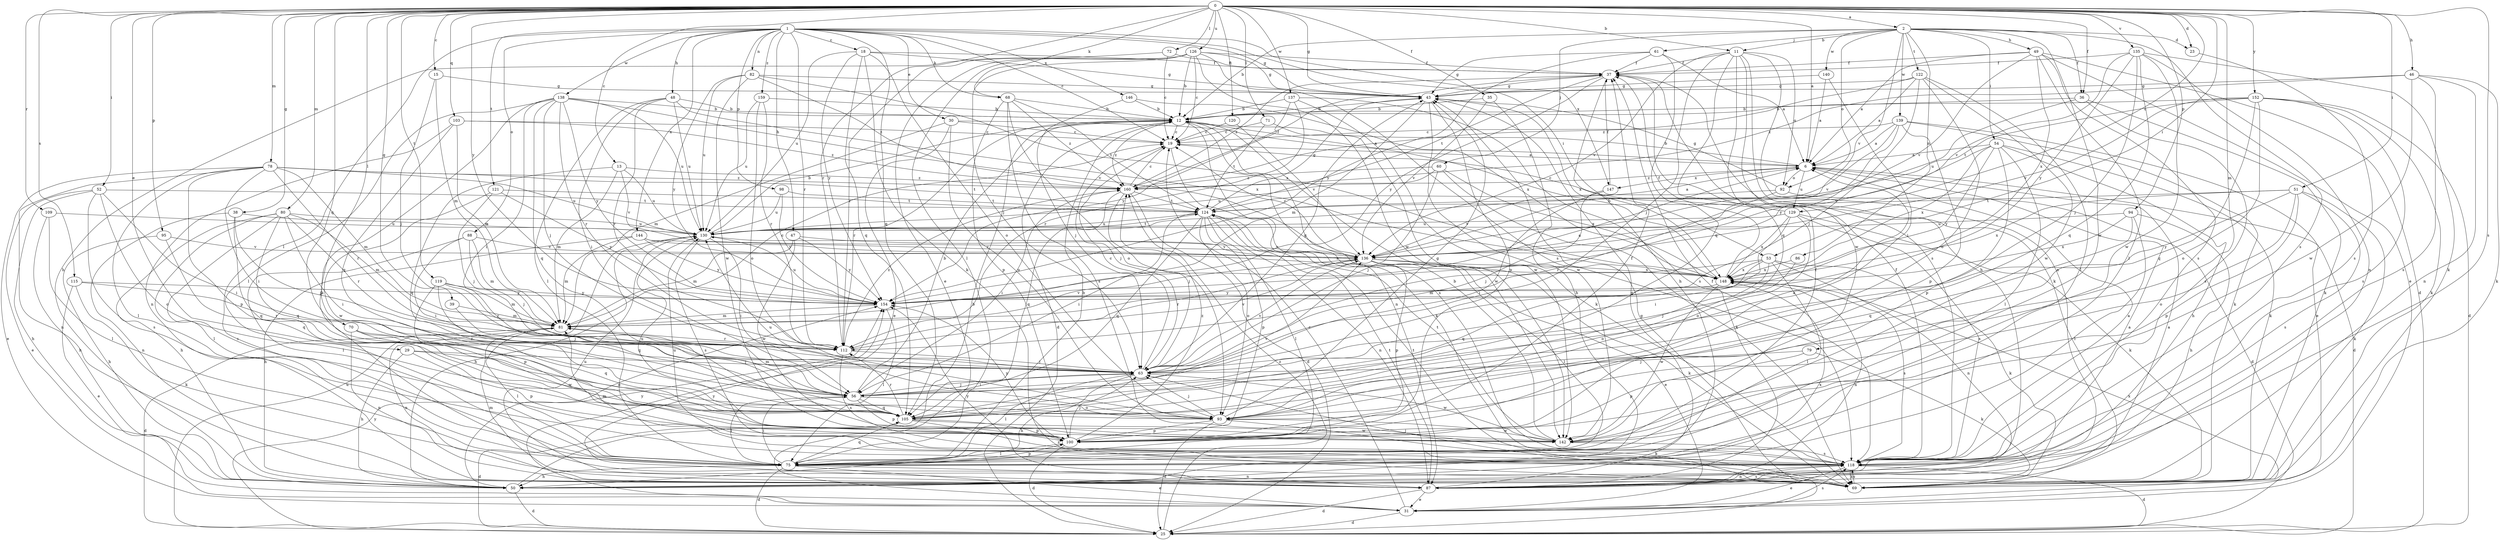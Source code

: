 strict digraph  {
0;
1;
2;
6;
11;
12;
13;
15;
18;
19;
23;
25;
29;
30;
31;
35;
36;
37;
38;
39;
43;
46;
47;
48;
49;
50;
51;
52;
53;
54;
56;
60;
61;
63;
68;
69;
70;
71;
72;
75;
78;
79;
80;
81;
82;
86;
87;
88;
92;
93;
94;
95;
98;
100;
103;
105;
109;
112;
115;
118;
119;
120;
121;
122;
124;
126;
129;
130;
135;
136;
137;
138;
139;
140;
142;
144;
146;
147;
148;
152;
154;
159;
160;
0 -> 2  [label=a];
0 -> 6  [label=a];
0 -> 11  [label=b];
0 -> 13  [label=c];
0 -> 15  [label=c];
0 -> 23  [label=d];
0 -> 29  [label=e];
0 -> 35  [label=f];
0 -> 36  [label=f];
0 -> 38  [label=g];
0 -> 39  [label=g];
0 -> 43  [label=g];
0 -> 46  [label=h];
0 -> 51  [label=i];
0 -> 52  [label=i];
0 -> 53  [label=i];
0 -> 68  [label=k];
0 -> 70  [label=l];
0 -> 71  [label=l];
0 -> 72  [label=l];
0 -> 78  [label=m];
0 -> 79  [label=m];
0 -> 80  [label=m];
0 -> 94  [label=p];
0 -> 95  [label=p];
0 -> 103  [label=q];
0 -> 105  [label=q];
0 -> 109  [label=r];
0 -> 112  [label=r];
0 -> 115  [label=s];
0 -> 118  [label=s];
0 -> 119  [label=t];
0 -> 120  [label=t];
0 -> 126  [label=u];
0 -> 129  [label=u];
0 -> 135  [label=v];
0 -> 137  [label=w];
0 -> 152  [label=y];
0 -> 154  [label=y];
1 -> 18  [label=c];
1 -> 19  [label=c];
1 -> 30  [label=e];
1 -> 43  [label=g];
1 -> 47  [label=h];
1 -> 48  [label=h];
1 -> 53  [label=i];
1 -> 68  [label=k];
1 -> 75  [label=l];
1 -> 82  [label=n];
1 -> 88  [label=o];
1 -> 98  [label=p];
1 -> 105  [label=q];
1 -> 112  [label=r];
1 -> 121  [label=t];
1 -> 138  [label=w];
1 -> 144  [label=x];
1 -> 146  [label=x];
1 -> 147  [label=x];
1 -> 159  [label=z];
2 -> 11  [label=b];
2 -> 12  [label=b];
2 -> 23  [label=d];
2 -> 36  [label=f];
2 -> 49  [label=h];
2 -> 54  [label=i];
2 -> 60  [label=j];
2 -> 61  [label=j];
2 -> 86  [label=n];
2 -> 92  [label=o];
2 -> 118  [label=s];
2 -> 122  [label=t];
2 -> 136  [label=v];
2 -> 139  [label=w];
2 -> 140  [label=w];
2 -> 142  [label=w];
6 -> 12  [label=b];
6 -> 25  [label=d];
6 -> 92  [label=o];
6 -> 129  [label=u];
6 -> 147  [label=x];
6 -> 160  [label=z];
11 -> 37  [label=f];
11 -> 50  [label=h];
11 -> 63  [label=j];
11 -> 87  [label=n];
11 -> 92  [label=o];
11 -> 105  [label=q];
11 -> 118  [label=s];
11 -> 136  [label=v];
11 -> 142  [label=w];
12 -> 19  [label=c];
12 -> 25  [label=d];
12 -> 87  [label=n];
12 -> 112  [label=r];
12 -> 118  [label=s];
12 -> 142  [label=w];
12 -> 160  [label=z];
13 -> 81  [label=m];
13 -> 105  [label=q];
13 -> 130  [label=u];
13 -> 136  [label=v];
13 -> 160  [label=z];
15 -> 43  [label=g];
15 -> 63  [label=j];
15 -> 81  [label=m];
18 -> 37  [label=f];
18 -> 43  [label=g];
18 -> 69  [label=k];
18 -> 93  [label=o];
18 -> 105  [label=q];
18 -> 130  [label=u];
18 -> 154  [label=y];
19 -> 6  [label=a];
19 -> 63  [label=j];
19 -> 69  [label=k];
23 -> 118  [label=s];
25 -> 43  [label=g];
25 -> 130  [label=u];
25 -> 154  [label=y];
25 -> 160  [label=z];
29 -> 50  [label=h];
29 -> 63  [label=j];
29 -> 93  [label=o];
29 -> 100  [label=p];
30 -> 6  [label=a];
30 -> 19  [label=c];
30 -> 31  [label=e];
30 -> 81  [label=m];
30 -> 93  [label=o];
31 -> 19  [label=c];
31 -> 25  [label=d];
31 -> 118  [label=s];
31 -> 148  [label=x];
35 -> 12  [label=b];
35 -> 136  [label=v];
35 -> 142  [label=w];
36 -> 12  [label=b];
36 -> 69  [label=k];
36 -> 118  [label=s];
36 -> 130  [label=u];
37 -> 43  [label=g];
37 -> 50  [label=h];
37 -> 69  [label=k];
37 -> 124  [label=t];
37 -> 154  [label=y];
37 -> 160  [label=z];
38 -> 63  [label=j];
38 -> 87  [label=n];
38 -> 105  [label=q];
38 -> 130  [label=u];
39 -> 63  [label=j];
39 -> 81  [label=m];
43 -> 12  [label=b];
43 -> 50  [label=h];
43 -> 81  [label=m];
43 -> 100  [label=p];
43 -> 148  [label=x];
46 -> 43  [label=g];
46 -> 69  [label=k];
46 -> 87  [label=n];
46 -> 118  [label=s];
46 -> 142  [label=w];
46 -> 160  [label=z];
47 -> 81  [label=m];
47 -> 136  [label=v];
47 -> 142  [label=w];
47 -> 154  [label=y];
48 -> 12  [label=b];
48 -> 56  [label=i];
48 -> 75  [label=l];
48 -> 112  [label=r];
48 -> 130  [label=u];
48 -> 148  [label=x];
49 -> 6  [label=a];
49 -> 25  [label=d];
49 -> 31  [label=e];
49 -> 37  [label=f];
49 -> 75  [label=l];
49 -> 118  [label=s];
49 -> 136  [label=v];
49 -> 148  [label=x];
50 -> 6  [label=a];
50 -> 12  [label=b];
50 -> 25  [label=d];
50 -> 148  [label=x];
50 -> 154  [label=y];
51 -> 69  [label=k];
51 -> 93  [label=o];
51 -> 100  [label=p];
51 -> 118  [label=s];
51 -> 124  [label=t];
51 -> 148  [label=x];
51 -> 154  [label=y];
52 -> 31  [label=e];
52 -> 50  [label=h];
52 -> 56  [label=i];
52 -> 93  [label=o];
52 -> 118  [label=s];
52 -> 124  [label=t];
53 -> 69  [label=k];
53 -> 75  [label=l];
53 -> 81  [label=m];
53 -> 87  [label=n];
53 -> 93  [label=o];
53 -> 105  [label=q];
53 -> 148  [label=x];
54 -> 6  [label=a];
54 -> 50  [label=h];
54 -> 69  [label=k];
54 -> 75  [label=l];
54 -> 100  [label=p];
54 -> 136  [label=v];
54 -> 148  [label=x];
54 -> 154  [label=y];
56 -> 12  [label=b];
56 -> 63  [label=j];
56 -> 75  [label=l];
56 -> 81  [label=m];
56 -> 93  [label=o];
56 -> 100  [label=p];
56 -> 105  [label=q];
60 -> 63  [label=j];
60 -> 69  [label=k];
60 -> 130  [label=u];
60 -> 148  [label=x];
60 -> 160  [label=z];
61 -> 6  [label=a];
61 -> 37  [label=f];
61 -> 43  [label=g];
61 -> 105  [label=q];
61 -> 154  [label=y];
63 -> 19  [label=c];
63 -> 43  [label=g];
63 -> 50  [label=h];
63 -> 56  [label=i];
63 -> 75  [label=l];
63 -> 136  [label=v];
63 -> 142  [label=w];
68 -> 12  [label=b];
68 -> 93  [label=o];
68 -> 100  [label=p];
68 -> 118  [label=s];
68 -> 124  [label=t];
68 -> 160  [label=z];
69 -> 63  [label=j];
69 -> 118  [label=s];
69 -> 124  [label=t];
69 -> 154  [label=y];
70 -> 87  [label=n];
70 -> 105  [label=q];
70 -> 112  [label=r];
70 -> 142  [label=w];
71 -> 19  [label=c];
71 -> 69  [label=k];
71 -> 124  [label=t];
72 -> 19  [label=c];
72 -> 37  [label=f];
72 -> 50  [label=h];
75 -> 12  [label=b];
75 -> 25  [label=d];
75 -> 31  [label=e];
75 -> 37  [label=f];
75 -> 50  [label=h];
75 -> 56  [label=i];
75 -> 87  [label=n];
75 -> 100  [label=p];
75 -> 105  [label=q];
78 -> 31  [label=e];
78 -> 56  [label=i];
78 -> 75  [label=l];
78 -> 81  [label=m];
78 -> 87  [label=n];
78 -> 100  [label=p];
78 -> 112  [label=r];
78 -> 124  [label=t];
78 -> 130  [label=u];
78 -> 160  [label=z];
79 -> 63  [label=j];
79 -> 69  [label=k];
79 -> 100  [label=p];
80 -> 50  [label=h];
80 -> 56  [label=i];
80 -> 75  [label=l];
80 -> 81  [label=m];
80 -> 105  [label=q];
80 -> 112  [label=r];
80 -> 118  [label=s];
80 -> 130  [label=u];
81 -> 19  [label=c];
81 -> 25  [label=d];
81 -> 75  [label=l];
81 -> 87  [label=n];
81 -> 112  [label=r];
81 -> 136  [label=v];
82 -> 43  [label=g];
82 -> 130  [label=u];
82 -> 142  [label=w];
82 -> 148  [label=x];
82 -> 154  [label=y];
82 -> 160  [label=z];
86 -> 63  [label=j];
86 -> 148  [label=x];
87 -> 6  [label=a];
87 -> 25  [label=d];
87 -> 31  [label=e];
87 -> 37  [label=f];
87 -> 43  [label=g];
87 -> 81  [label=m];
87 -> 118  [label=s];
87 -> 124  [label=t];
87 -> 130  [label=u];
87 -> 154  [label=y];
88 -> 56  [label=i];
88 -> 63  [label=j];
88 -> 75  [label=l];
88 -> 81  [label=m];
88 -> 136  [label=v];
92 -> 25  [label=d];
92 -> 43  [label=g];
92 -> 112  [label=r];
92 -> 136  [label=v];
93 -> 6  [label=a];
93 -> 25  [label=d];
93 -> 43  [label=g];
93 -> 63  [label=j];
93 -> 69  [label=k];
93 -> 100  [label=p];
93 -> 130  [label=u];
93 -> 142  [label=w];
94 -> 50  [label=h];
94 -> 75  [label=l];
94 -> 105  [label=q];
94 -> 130  [label=u];
94 -> 148  [label=x];
95 -> 50  [label=h];
95 -> 105  [label=q];
95 -> 136  [label=v];
98 -> 124  [label=t];
98 -> 130  [label=u];
98 -> 154  [label=y];
100 -> 25  [label=d];
100 -> 37  [label=f];
100 -> 63  [label=j];
100 -> 75  [label=l];
100 -> 130  [label=u];
100 -> 154  [label=y];
100 -> 160  [label=z];
103 -> 19  [label=c];
103 -> 81  [label=m];
103 -> 87  [label=n];
103 -> 105  [label=q];
103 -> 160  [label=z];
105 -> 25  [label=d];
105 -> 100  [label=p];
105 -> 112  [label=r];
105 -> 118  [label=s];
105 -> 136  [label=v];
105 -> 142  [label=w];
109 -> 50  [label=h];
109 -> 75  [label=l];
109 -> 130  [label=u];
112 -> 63  [label=j];
112 -> 118  [label=s];
112 -> 136  [label=v];
112 -> 160  [label=z];
115 -> 31  [label=e];
115 -> 69  [label=k];
115 -> 112  [label=r];
115 -> 154  [label=y];
118 -> 6  [label=a];
118 -> 25  [label=d];
118 -> 31  [label=e];
118 -> 37  [label=f];
118 -> 69  [label=k];
118 -> 81  [label=m];
118 -> 87  [label=n];
118 -> 130  [label=u];
119 -> 81  [label=m];
119 -> 100  [label=p];
119 -> 105  [label=q];
119 -> 112  [label=r];
119 -> 154  [label=y];
120 -> 19  [label=c];
120 -> 136  [label=v];
121 -> 63  [label=j];
121 -> 124  [label=t];
121 -> 142  [label=w];
121 -> 154  [label=y];
122 -> 6  [label=a];
122 -> 43  [label=g];
122 -> 63  [label=j];
122 -> 75  [label=l];
122 -> 93  [label=o];
122 -> 142  [label=w];
122 -> 160  [label=z];
124 -> 6  [label=a];
124 -> 43  [label=g];
124 -> 56  [label=i];
124 -> 75  [label=l];
124 -> 87  [label=n];
124 -> 93  [label=o];
124 -> 100  [label=p];
124 -> 105  [label=q];
124 -> 130  [label=u];
126 -> 12  [label=b];
126 -> 19  [label=c];
126 -> 31  [label=e];
126 -> 37  [label=f];
126 -> 43  [label=g];
126 -> 63  [label=j];
126 -> 75  [label=l];
126 -> 112  [label=r];
126 -> 118  [label=s];
126 -> 142  [label=w];
129 -> 19  [label=c];
129 -> 56  [label=i];
129 -> 69  [label=k];
129 -> 93  [label=o];
129 -> 118  [label=s];
129 -> 130  [label=u];
129 -> 148  [label=x];
130 -> 12  [label=b];
130 -> 50  [label=h];
130 -> 56  [label=i];
130 -> 118  [label=s];
130 -> 124  [label=t];
130 -> 136  [label=v];
135 -> 37  [label=f];
135 -> 63  [label=j];
135 -> 69  [label=k];
135 -> 87  [label=n];
135 -> 105  [label=q];
135 -> 136  [label=v];
135 -> 142  [label=w];
135 -> 154  [label=y];
136 -> 19  [label=c];
136 -> 31  [label=e];
136 -> 69  [label=k];
136 -> 75  [label=l];
136 -> 100  [label=p];
136 -> 112  [label=r];
136 -> 148  [label=x];
137 -> 12  [label=b];
137 -> 112  [label=r];
137 -> 118  [label=s];
137 -> 142  [label=w];
137 -> 154  [label=y];
138 -> 12  [label=b];
138 -> 56  [label=i];
138 -> 63  [label=j];
138 -> 69  [label=k];
138 -> 75  [label=l];
138 -> 105  [label=q];
138 -> 112  [label=r];
138 -> 130  [label=u];
138 -> 136  [label=v];
138 -> 154  [label=y];
139 -> 6  [label=a];
139 -> 19  [label=c];
139 -> 31  [label=e];
139 -> 69  [label=k];
139 -> 100  [label=p];
139 -> 136  [label=v];
139 -> 154  [label=y];
140 -> 6  [label=a];
140 -> 43  [label=g];
140 -> 56  [label=i];
142 -> 12  [label=b];
142 -> 118  [label=s];
142 -> 124  [label=t];
144 -> 50  [label=h];
144 -> 81  [label=m];
144 -> 136  [label=v];
144 -> 148  [label=x];
144 -> 154  [label=y];
146 -> 12  [label=b];
146 -> 63  [label=j];
146 -> 148  [label=x];
147 -> 37  [label=f];
147 -> 56  [label=i];
147 -> 63  [label=j];
148 -> 12  [label=b];
148 -> 37  [label=f];
148 -> 87  [label=n];
148 -> 118  [label=s];
148 -> 142  [label=w];
148 -> 154  [label=y];
152 -> 12  [label=b];
152 -> 25  [label=d];
152 -> 69  [label=k];
152 -> 93  [label=o];
152 -> 105  [label=q];
152 -> 118  [label=s];
152 -> 124  [label=t];
152 -> 136  [label=v];
154 -> 6  [label=a];
154 -> 75  [label=l];
154 -> 81  [label=m];
154 -> 130  [label=u];
159 -> 12  [label=b];
159 -> 93  [label=o];
159 -> 112  [label=r];
159 -> 130  [label=u];
160 -> 19  [label=c];
160 -> 25  [label=d];
160 -> 37  [label=f];
160 -> 56  [label=i];
160 -> 63  [label=j];
160 -> 105  [label=q];
160 -> 124  [label=t];
}
